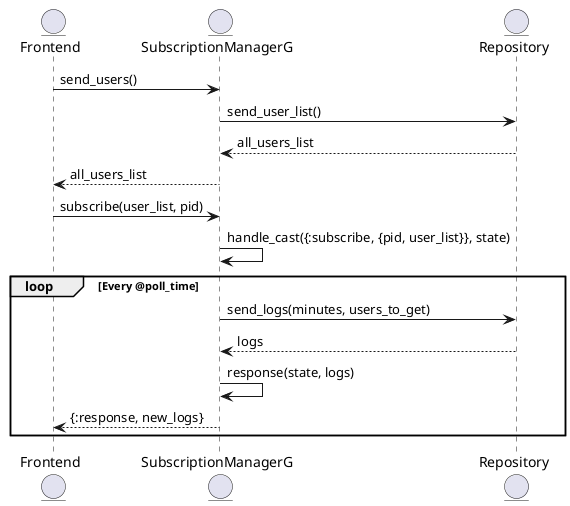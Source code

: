 @startuml subscirbe & get_logs

entity Frontend
entity SubscriptionManagerG
entity Repository

Frontend -> SubscriptionManagerG: send_users()
SubscriptionManagerG -> Repository: send_user_list()
Repository --> SubscriptionManagerG: all_users_list
SubscriptionManagerG --> Frontend: all_users_list

Frontend-> SubscriptionManagerG: subscribe(user_list, pid)
SubscriptionManagerG -> SubscriptionManagerG: handle_cast({:subscribe, {pid, user_list}}, state)


loop Every @poll_time
    SubscriptionManagerG -> Repository: send_logs(minutes, users_to_get)
    Repository --> SubscriptionManagerG: logs
    SubscriptionManagerG -> SubscriptionManagerG: response(state, logs)
    SubscriptionManagerG --> Frontend: {:response, new_logs}
end

@enduml
